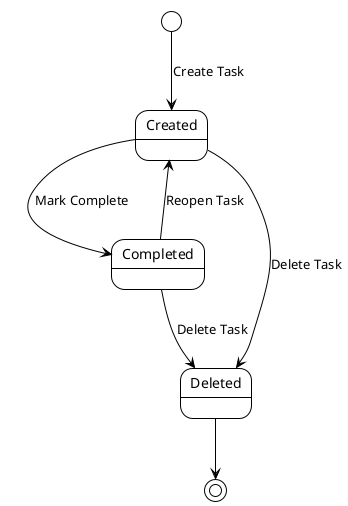 @startuml
!theme plain
skinparam backgroundColor white

[*] --> Created : Create Task

Created --> Completed : Mark Complete
Created --> Deleted : Delete Task

Completed --> Created : Reopen Task
Completed --> Deleted : Delete Task

Deleted --> [*]

@enduml